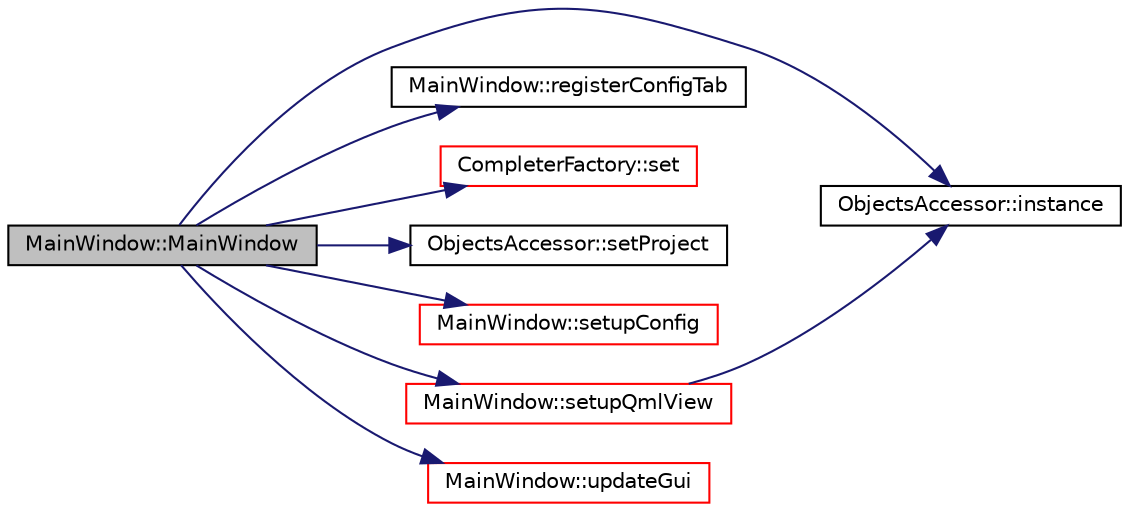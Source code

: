 digraph "MainWindow::MainWindow"
{
 // LATEX_PDF_SIZE
  edge [fontname="Helvetica",fontsize="10",labelfontname="Helvetica",labelfontsize="10"];
  node [fontname="Helvetica",fontsize="10",shape=record];
  rankdir="LR";
  Node1 [label="MainWindow::MainWindow",height=0.2,width=0.4,color="black", fillcolor="grey75", style="filled", fontcolor="black",tooltip=" "];
  Node1 -> Node2 [color="midnightblue",fontsize="10",style="solid",fontname="Helvetica"];
  Node2 [label="ObjectsAccessor::instance",height=0.2,width=0.4,color="black", fillcolor="white", style="filled",URL="$class_objects_accessor.html#adcde9d95f2bbdd55714d9bd9bb3efce4",tooltip=" "];
  Node1 -> Node3 [color="midnightblue",fontsize="10",style="solid",fontname="Helvetica"];
  Node3 [label="MainWindow::registerConfigTab",height=0.2,width=0.4,color="black", fillcolor="white", style="filled",URL="$class_main_window.html#ac773ed5064d37ccb8db2057313035e8a",tooltip=" "];
  Node1 -> Node4 [color="midnightblue",fontsize="10",style="solid",fontname="Helvetica"];
  Node4 [label="CompleterFactory::set",height=0.2,width=0.4,color="red", fillcolor="white", style="filled",URL="$class_completer_factory.html#a962747354de1050a4ebb445a4dec48f7",tooltip=" "];
  Node1 -> Node22 [color="midnightblue",fontsize="10",style="solid",fontname="Helvetica"];
  Node22 [label="ObjectsAccessor::setProject",height=0.2,width=0.4,color="black", fillcolor="white", style="filled",URL="$class_objects_accessor.html#a887c236ace3f47fcdd493c2513ebf318",tooltip=" "];
  Node1 -> Node23 [color="midnightblue",fontsize="10",style="solid",fontname="Helvetica"];
  Node23 [label="MainWindow::setupConfig",height=0.2,width=0.4,color="red", fillcolor="white", style="filled",URL="$class_main_window.html#a656a2e3b8f29394d7776c1fa26673c7d",tooltip=" "];
  Node1 -> Node28 [color="midnightblue",fontsize="10",style="solid",fontname="Helvetica"];
  Node28 [label="MainWindow::setupQmlView",height=0.2,width=0.4,color="red", fillcolor="white", style="filled",URL="$class_main_window.html#abdb7e953826f7dcf308d32ddc75c3109",tooltip=" "];
  Node28 -> Node2 [color="midnightblue",fontsize="10",style="solid",fontname="Helvetica"];
  Node1 -> Node30 [color="midnightblue",fontsize="10",style="solid",fontname="Helvetica"];
  Node30 [label="MainWindow::updateGui",height=0.2,width=0.4,color="red", fillcolor="white", style="filled",URL="$class_main_window.html#a15918b5da6cc172b4d4beefdd0f6e4bc",tooltip=" "];
}
